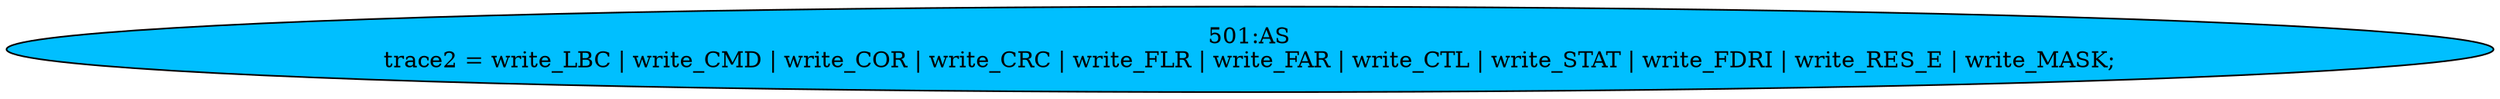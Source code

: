 strict digraph "" {
	node [label="\N"];
	"501:AS"	 [ast="<pyverilog.vparser.ast.Assign object at 0x7f1e4d7dea10>",
		def_var="['trace2']",
		fillcolor=deepskyblue,
		label="501:AS
trace2 = write_LBC | write_CMD | write_COR | write_CRC | write_FLR | write_FAR | write_CTL | write_STAT | write_FDRI | write_\
RES_E | write_MASK;",
		statements="[]",
		style=filled,
		typ=Assign,
		use_var="['write_LBC', 'write_CMD', 'write_COR', 'write_CRC', 'write_FLR', 'write_FAR', 'write_CTL', 'write_STAT', 'write_FDRI', 'write_RES_\
E', 'write_MASK']"];
}
